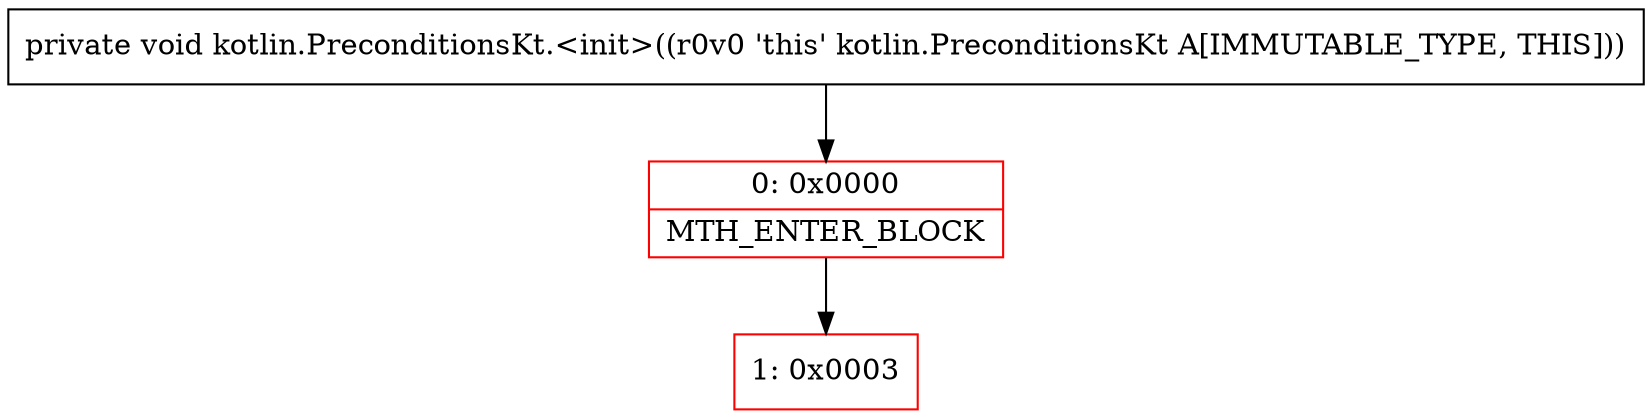 digraph "CFG forkotlin.PreconditionsKt.\<init\>()V" {
subgraph cluster_Region_1002430487 {
label = "R(0)";
node [shape=record,color=blue];
}
Node_0 [shape=record,color=red,label="{0\:\ 0x0000|MTH_ENTER_BLOCK\l}"];
Node_1 [shape=record,color=red,label="{1\:\ 0x0003}"];
MethodNode[shape=record,label="{private void kotlin.PreconditionsKt.\<init\>((r0v0 'this' kotlin.PreconditionsKt A[IMMUTABLE_TYPE, THIS])) }"];
MethodNode -> Node_0;
Node_0 -> Node_1;
}

